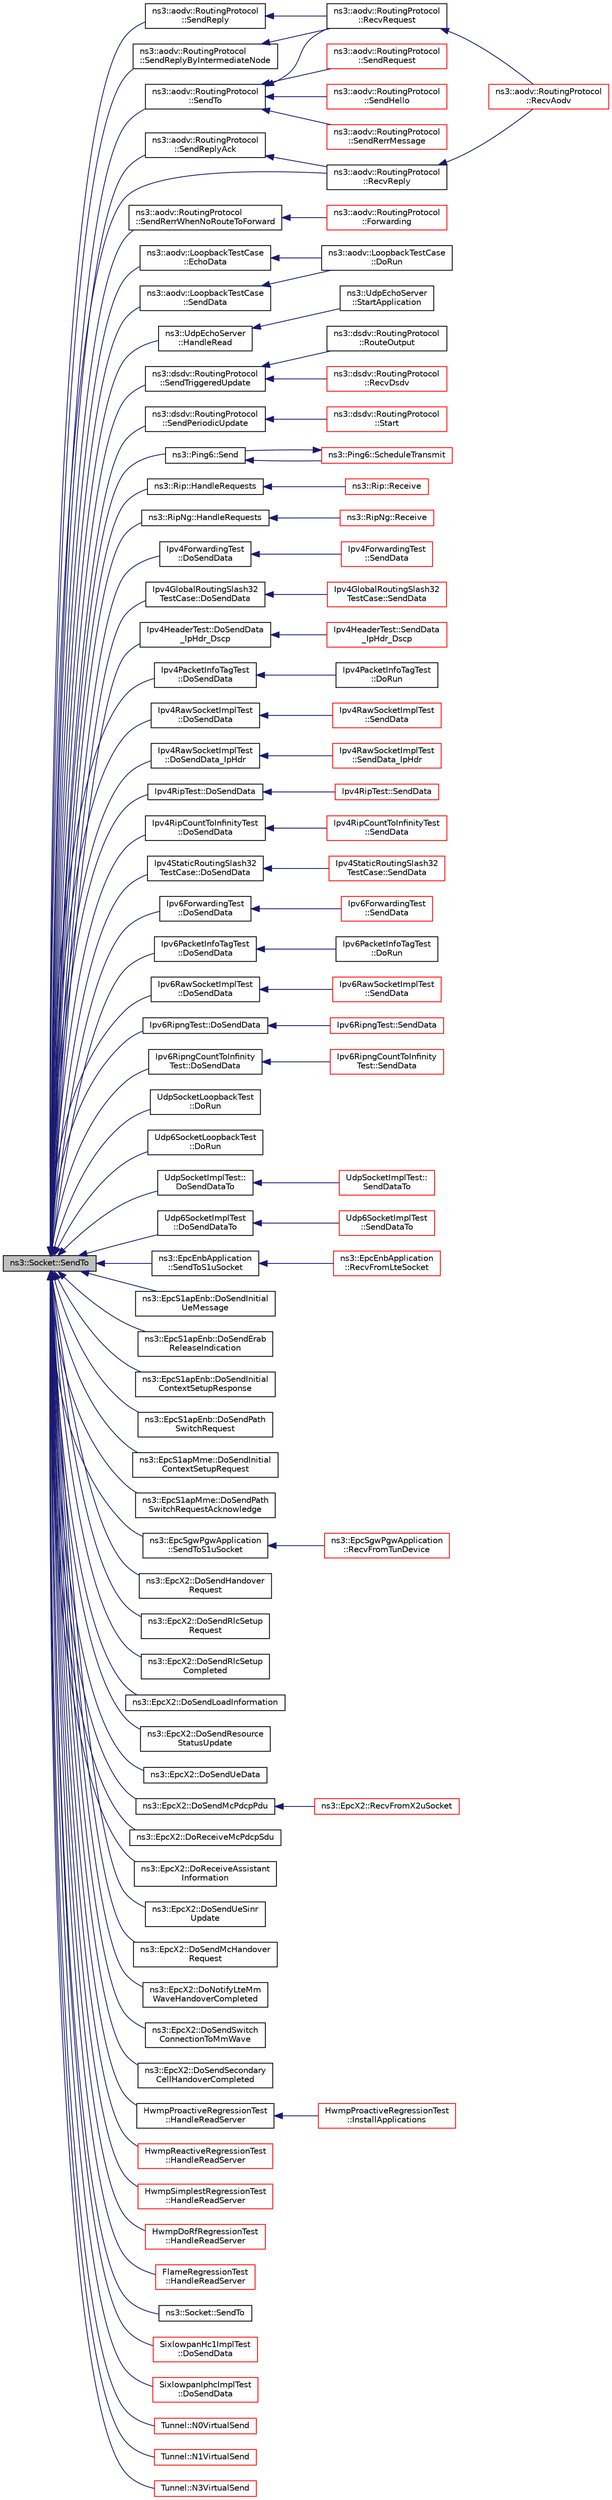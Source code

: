 digraph "ns3::Socket::SendTo"
{
  edge [fontname="Helvetica",fontsize="10",labelfontname="Helvetica",labelfontsize="10"];
  node [fontname="Helvetica",fontsize="10",shape=record];
  rankdir="LR";
  Node1 [label="ns3::Socket::SendTo",height=0.2,width=0.4,color="black", fillcolor="grey75", style="filled", fontcolor="black"];
  Node1 -> Node2 [dir="back",color="midnightblue",fontsize="10",style="solid"];
  Node2 [label="ns3::aodv::RoutingProtocol\l::SendTo",height=0.2,width=0.4,color="black", fillcolor="white", style="filled",URL="$db/dd0/classns3_1_1aodv_1_1RoutingProtocol.html#a41daaba7b2254917daa563575572c1ed"];
  Node2 -> Node3 [dir="back",color="midnightblue",fontsize="10",style="solid"];
  Node3 [label="ns3::aodv::RoutingProtocol\l::SendRequest",height=0.2,width=0.4,color="red", fillcolor="white", style="filled",URL="$db/dd0/classns3_1_1aodv_1_1RoutingProtocol.html#a483f8df4d7855b2a71e506f665ca0828",tooltip="Send RREQ. "];
  Node2 -> Node4 [dir="back",color="midnightblue",fontsize="10",style="solid"];
  Node4 [label="ns3::aodv::RoutingProtocol\l::RecvRequest",height=0.2,width=0.4,color="black", fillcolor="white", style="filled",URL="$db/dd0/classns3_1_1aodv_1_1RoutingProtocol.html#adc8555f0e1e8ba05ea80a412b412d064",tooltip="Receive RREQ. "];
  Node4 -> Node5 [dir="back",color="midnightblue",fontsize="10",style="solid"];
  Node5 [label="ns3::aodv::RoutingProtocol\l::RecvAodv",height=0.2,width=0.4,color="red", fillcolor="white", style="filled",URL="$db/dd0/classns3_1_1aodv_1_1RoutingProtocol.html#a08c44000f66533e69bde85d68d75c354",tooltip="Receive and process control packet. "];
  Node2 -> Node6 [dir="back",color="midnightblue",fontsize="10",style="solid"];
  Node6 [label="ns3::aodv::RoutingProtocol\l::SendHello",height=0.2,width=0.4,color="red", fillcolor="white", style="filled",URL="$db/dd0/classns3_1_1aodv_1_1RoutingProtocol.html#a1b772ee4eda1d3dae376dac6926c0dcf",tooltip="Send hello. "];
  Node2 -> Node7 [dir="back",color="midnightblue",fontsize="10",style="solid"];
  Node7 [label="ns3::aodv::RoutingProtocol\l::SendRerrMessage",height=0.2,width=0.4,color="red", fillcolor="white", style="filled",URL="$db/dd0/classns3_1_1aodv_1_1RoutingProtocol.html#abc216040fe7b7ac100ea7bf2ce9a0bdb",tooltip="Forward RERR. "];
  Node1 -> Node8 [dir="back",color="midnightblue",fontsize="10",style="solid"];
  Node8 [label="ns3::aodv::RoutingProtocol\l::SendReply",height=0.2,width=0.4,color="black", fillcolor="white", style="filled",URL="$db/dd0/classns3_1_1aodv_1_1RoutingProtocol.html#a39c60e597085c4abc690e6215d302a1f",tooltip="Send RREP. "];
  Node8 -> Node4 [dir="back",color="midnightblue",fontsize="10",style="solid"];
  Node1 -> Node9 [dir="back",color="midnightblue",fontsize="10",style="solid"];
  Node9 [label="ns3::aodv::RoutingProtocol\l::SendReplyByIntermediateNode",height=0.2,width=0.4,color="black", fillcolor="white", style="filled",URL="$db/dd0/classns3_1_1aodv_1_1RoutingProtocol.html#a862f551b61c45fb8de62bfbfa4c0a2ab"];
  Node9 -> Node4 [dir="back",color="midnightblue",fontsize="10",style="solid"];
  Node1 -> Node10 [dir="back",color="midnightblue",fontsize="10",style="solid"];
  Node10 [label="ns3::aodv::RoutingProtocol\l::SendReplyAck",height=0.2,width=0.4,color="black", fillcolor="white", style="filled",URL="$db/dd0/classns3_1_1aodv_1_1RoutingProtocol.html#aec193d679517de0a34d2e9d592b7bc77",tooltip="Send RREP_ACK. "];
  Node10 -> Node11 [dir="back",color="midnightblue",fontsize="10",style="solid"];
  Node11 [label="ns3::aodv::RoutingProtocol\l::RecvReply",height=0.2,width=0.4,color="black", fillcolor="white", style="filled",URL="$db/dd0/classns3_1_1aodv_1_1RoutingProtocol.html#a15459eff0cb816e8d03a73c78d9cdc9d",tooltip="Receive RREP. "];
  Node11 -> Node5 [dir="back",color="midnightblue",fontsize="10",style="solid"];
  Node1 -> Node11 [dir="back",color="midnightblue",fontsize="10",style="solid"];
  Node1 -> Node12 [dir="back",color="midnightblue",fontsize="10",style="solid"];
  Node12 [label="ns3::aodv::RoutingProtocol\l::SendRerrWhenNoRouteToForward",height=0.2,width=0.4,color="black", fillcolor="white", style="filled",URL="$db/dd0/classns3_1_1aodv_1_1RoutingProtocol.html#aa8b4c8c3811348aa19e76218523796af"];
  Node12 -> Node13 [dir="back",color="midnightblue",fontsize="10",style="solid"];
  Node13 [label="ns3::aodv::RoutingProtocol\l::Forwarding",height=0.2,width=0.4,color="red", fillcolor="white", style="filled",URL="$db/dd0/classns3_1_1aodv_1_1RoutingProtocol.html#ac2a8a2aa27dacd9fec657bcb3495bed3",tooltip="If route exists and valid, forward packet. "];
  Node1 -> Node14 [dir="back",color="midnightblue",fontsize="10",style="solid"];
  Node14 [label="ns3::aodv::LoopbackTestCase\l::EchoData",height=0.2,width=0.4,color="black", fillcolor="white", style="filled",URL="$d2/d8c/classns3_1_1aodv_1_1LoopbackTestCase.html#a42ff3dfd76f3816cd5682c132fc6bcb1"];
  Node14 -> Node15 [dir="back",color="midnightblue",fontsize="10",style="solid"];
  Node15 [label="ns3::aodv::LoopbackTestCase\l::DoRun",height=0.2,width=0.4,color="black", fillcolor="white", style="filled",URL="$d2/d8c/classns3_1_1aodv_1_1LoopbackTestCase.html#aa4ecd46f743a971813870cff58563eab",tooltip="Implementation to actually run this TestCase. "];
  Node1 -> Node16 [dir="back",color="midnightblue",fontsize="10",style="solid"];
  Node16 [label="ns3::aodv::LoopbackTestCase\l::SendData",height=0.2,width=0.4,color="black", fillcolor="white", style="filled",URL="$d2/d8c/classns3_1_1aodv_1_1LoopbackTestCase.html#a703cd6374b8b35680e0ac5c8bbb8a65c"];
  Node16 -> Node15 [dir="back",color="midnightblue",fontsize="10",style="solid"];
  Node1 -> Node17 [dir="back",color="midnightblue",fontsize="10",style="solid"];
  Node17 [label="ns3::UdpEchoServer\l::HandleRead",height=0.2,width=0.4,color="black", fillcolor="white", style="filled",URL="$df/dc8/classns3_1_1UdpEchoServer.html#adcb6eb00f837652d738d2357ef7c11a3",tooltip="Handle a packet reception. "];
  Node17 -> Node18 [dir="back",color="midnightblue",fontsize="10",style="solid"];
  Node18 [label="ns3::UdpEchoServer\l::StartApplication",height=0.2,width=0.4,color="black", fillcolor="white", style="filled",URL="$df/dc8/classns3_1_1UdpEchoServer.html#a4c90329af8d6524862467808c3023786",tooltip="Application specific startup code. "];
  Node1 -> Node19 [dir="back",color="midnightblue",fontsize="10",style="solid"];
  Node19 [label="ns3::dsdv::RoutingProtocol\l::SendTriggeredUpdate",height=0.2,width=0.4,color="black", fillcolor="white", style="filled",URL="$de/dca/classns3_1_1dsdv_1_1RoutingProtocol.html#adc414310ddaa5e69520a176c0dac59cc",tooltip="Sends trigger update from a node. "];
  Node19 -> Node20 [dir="back",color="midnightblue",fontsize="10",style="solid"];
  Node20 [label="ns3::dsdv::RoutingProtocol\l::RouteOutput",height=0.2,width=0.4,color="black", fillcolor="white", style="filled",URL="$de/dca/classns3_1_1dsdv_1_1RoutingProtocol.html#af025a37dfb12829be3a1f484c5c926c0",tooltip="Query routing cache for an existing route, for an outbound packet. "];
  Node19 -> Node21 [dir="back",color="midnightblue",fontsize="10",style="solid"];
  Node21 [label="ns3::dsdv::RoutingProtocol\l::RecvDsdv",height=0.2,width=0.4,color="red", fillcolor="white", style="filled",URL="$de/dca/classns3_1_1dsdv_1_1RoutingProtocol.html#ad27475d64bfd478b57d73f3cc08d4c99",tooltip="Receive and process dsdv control packet. "];
  Node1 -> Node22 [dir="back",color="midnightblue",fontsize="10",style="solid"];
  Node22 [label="ns3::dsdv::RoutingProtocol\l::SendPeriodicUpdate",height=0.2,width=0.4,color="black", fillcolor="white", style="filled",URL="$de/dca/classns3_1_1dsdv_1_1RoutingProtocol.html#a370e3ca262a505ec0fd30456f82b2aed",tooltip="Broadcasts the entire routing table for every PeriodicUpdateInterval. "];
  Node22 -> Node23 [dir="back",color="midnightblue",fontsize="10",style="solid"];
  Node23 [label="ns3::dsdv::RoutingProtocol\l::Start",height=0.2,width=0.4,color="red", fillcolor="white", style="filled",URL="$de/dca/classns3_1_1dsdv_1_1RoutingProtocol.html#a1e6145b4ecb927243c4758012036c45a",tooltip="Start protocol operation. "];
  Node1 -> Node24 [dir="back",color="midnightblue",fontsize="10",style="solid"];
  Node24 [label="ns3::Ping6::Send",height=0.2,width=0.4,color="black", fillcolor="white", style="filled",URL="$d7/dc8/classns3_1_1Ping6.html#a90c69934f60e7260d72f6c9fa1e6b341",tooltip="Send a packet. "];
  Node24 -> Node25 [dir="back",color="midnightblue",fontsize="10",style="solid"];
  Node25 [label="ns3::Ping6::ScheduleTransmit",height=0.2,width=0.4,color="red", fillcolor="white", style="filled",URL="$d7/dc8/classns3_1_1Ping6.html#af89c8bf41945f6182411ee068708bc3d",tooltip="Schedule sending a packet. "];
  Node25 -> Node24 [dir="back",color="midnightblue",fontsize="10",style="solid"];
  Node1 -> Node26 [dir="back",color="midnightblue",fontsize="10",style="solid"];
  Node26 [label="ns3::Rip::HandleRequests",height=0.2,width=0.4,color="black", fillcolor="white", style="filled",URL="$d7/d2b/classns3_1_1Rip.html#a4094ed6c40c666f7567245eef2376fe9",tooltip="Handle RIP requests. "];
  Node26 -> Node27 [dir="back",color="midnightblue",fontsize="10",style="solid"];
  Node27 [label="ns3::Rip::Receive",height=0.2,width=0.4,color="red", fillcolor="white", style="filled",URL="$d7/d2b/classns3_1_1Rip.html#a49acadfb3b533118276481a0d231406e",tooltip="Receive RIP packets. "];
  Node1 -> Node28 [dir="back",color="midnightblue",fontsize="10",style="solid"];
  Node28 [label="ns3::RipNg::HandleRequests",height=0.2,width=0.4,color="black", fillcolor="white", style="filled",URL="$da/d75/classns3_1_1RipNg.html#adb06ee7b823c0d7ae5b45b637c1ffd19",tooltip="Handle RIPng requests. "];
  Node28 -> Node29 [dir="back",color="midnightblue",fontsize="10",style="solid"];
  Node29 [label="ns3::RipNg::Receive",height=0.2,width=0.4,color="red", fillcolor="white", style="filled",URL="$da/d75/classns3_1_1RipNg.html#ae8891520b5ae87abed2e2a15d50ba4d8",tooltip="Receive RIPng packets. "];
  Node1 -> Node30 [dir="back",color="midnightblue",fontsize="10",style="solid"];
  Node30 [label="Ipv4ForwardingTest\l::DoSendData",height=0.2,width=0.4,color="black", fillcolor="white", style="filled",URL="$db/d18/classIpv4ForwardingTest.html#a5e8130dfa935063f0a76b6b016ed5afd",tooltip="Send data. "];
  Node30 -> Node31 [dir="back",color="midnightblue",fontsize="10",style="solid"];
  Node31 [label="Ipv4ForwardingTest\l::SendData",height=0.2,width=0.4,color="red", fillcolor="white", style="filled",URL="$db/d18/classIpv4ForwardingTest.html#acd13baacd68bf31bb1ecae14cc1fa42d",tooltip="Send data. "];
  Node1 -> Node32 [dir="back",color="midnightblue",fontsize="10",style="solid"];
  Node32 [label="Ipv4GlobalRoutingSlash32\lTestCase::DoSendData",height=0.2,width=0.4,color="black", fillcolor="white", style="filled",URL="$d0/dd2/classIpv4GlobalRoutingSlash32TestCase.html#ae2fe792c3efae6607084555c2b55fdb3",tooltip="Send a packet. "];
  Node32 -> Node33 [dir="back",color="midnightblue",fontsize="10",style="solid"];
  Node33 [label="Ipv4GlobalRoutingSlash32\lTestCase::SendData",height=0.2,width=0.4,color="red", fillcolor="white", style="filled",URL="$d0/dd2/classIpv4GlobalRoutingSlash32TestCase.html#a4d39b47fdcbf5ec410a8e2810fdea618",tooltip="Send a packet. "];
  Node1 -> Node34 [dir="back",color="midnightblue",fontsize="10",style="solid"];
  Node34 [label="Ipv4HeaderTest::DoSendData\l_IpHdr_Dscp",height=0.2,width=0.4,color="black", fillcolor="white", style="filled",URL="$d7/dba/classIpv4HeaderTest.html#add7c6ef7aa63f94ed04b22090ccc551e",tooltip="Send a packet with speciic DSCP and ECN fields. "];
  Node34 -> Node35 [dir="back",color="midnightblue",fontsize="10",style="solid"];
  Node35 [label="Ipv4HeaderTest::SendData\l_IpHdr_Dscp",height=0.2,width=0.4,color="red", fillcolor="white", style="filled",URL="$d7/dba/classIpv4HeaderTest.html#afbd0cfc4212b3a0d8846faa662cbc7bc",tooltip="Send a packet with speciic DSCP and ECN fields. "];
  Node1 -> Node36 [dir="back",color="midnightblue",fontsize="10",style="solid"];
  Node36 [label="Ipv4PacketInfoTagTest\l::DoSendData",height=0.2,width=0.4,color="black", fillcolor="white", style="filled",URL="$d9/d5b/classIpv4PacketInfoTagTest.html#a5cba94d15d8c0921a95a3769c06221b7",tooltip="Send data. "];
  Node36 -> Node37 [dir="back",color="midnightblue",fontsize="10",style="solid"];
  Node37 [label="Ipv4PacketInfoTagTest\l::DoRun",height=0.2,width=0.4,color="black", fillcolor="white", style="filled",URL="$d9/d5b/classIpv4PacketInfoTagTest.html#a76ce4d3cfa6dc21bd2a982ba2e5d4386",tooltip="Implementation to actually run this TestCase. "];
  Node1 -> Node38 [dir="back",color="midnightblue",fontsize="10",style="solid"];
  Node38 [label="Ipv4RawSocketImplTest\l::DoSendData",height=0.2,width=0.4,color="black", fillcolor="white", style="filled",URL="$d9/da3/classIpv4RawSocketImplTest.html#a664d6144d25d6c91322d0ef354d9609e",tooltip="Send data. "];
  Node38 -> Node39 [dir="back",color="midnightblue",fontsize="10",style="solid"];
  Node39 [label="Ipv4RawSocketImplTest\l::SendData",height=0.2,width=0.4,color="red", fillcolor="white", style="filled",URL="$d9/da3/classIpv4RawSocketImplTest.html#a62c6104203d0fb2f7688ac216f0d5218",tooltip="Send data. "];
  Node1 -> Node40 [dir="back",color="midnightblue",fontsize="10",style="solid"];
  Node40 [label="Ipv4RawSocketImplTest\l::DoSendData_IpHdr",height=0.2,width=0.4,color="black", fillcolor="white", style="filled",URL="$d9/da3/classIpv4RawSocketImplTest.html#a94bfd4cdde1004ff32b3ac02c31703ef",tooltip="Send data. "];
  Node40 -> Node41 [dir="back",color="midnightblue",fontsize="10",style="solid"];
  Node41 [label="Ipv4RawSocketImplTest\l::SendData_IpHdr",height=0.2,width=0.4,color="red", fillcolor="white", style="filled",URL="$d9/da3/classIpv4RawSocketImplTest.html#a251c3a3b11ab7cb4428030696cbbfc20",tooltip="Send data. "];
  Node1 -> Node42 [dir="back",color="midnightblue",fontsize="10",style="solid"];
  Node42 [label="Ipv4RipTest::DoSendData",height=0.2,width=0.4,color="black", fillcolor="white", style="filled",URL="$df/d3d/classIpv4RipTest.html#af38195cc9083fa17f5c25382bb42ce98",tooltip="Send data. "];
  Node42 -> Node43 [dir="back",color="midnightblue",fontsize="10",style="solid"];
  Node43 [label="Ipv4RipTest::SendData",height=0.2,width=0.4,color="red", fillcolor="white", style="filled",URL="$df/d3d/classIpv4RipTest.html#a1542779d9b423f90f5d5adc7c91e28ba",tooltip="Send data. "];
  Node1 -> Node44 [dir="back",color="midnightblue",fontsize="10",style="solid"];
  Node44 [label="Ipv4RipCountToInfinityTest\l::DoSendData",height=0.2,width=0.4,color="black", fillcolor="white", style="filled",URL="$db/dd9/classIpv4RipCountToInfinityTest.html#aa594fc638f29413047bcf1e9468b77a1",tooltip="Send data. "];
  Node44 -> Node45 [dir="back",color="midnightblue",fontsize="10",style="solid"];
  Node45 [label="Ipv4RipCountToInfinityTest\l::SendData",height=0.2,width=0.4,color="red", fillcolor="white", style="filled",URL="$db/dd9/classIpv4RipCountToInfinityTest.html#ab4507d1a122b2329377d410c5678ffa6",tooltip="Send data. "];
  Node1 -> Node46 [dir="back",color="midnightblue",fontsize="10",style="solid"];
  Node46 [label="Ipv4StaticRoutingSlash32\lTestCase::DoSendData",height=0.2,width=0.4,color="black", fillcolor="white", style="filled",URL="$dd/d70/classIpv4StaticRoutingSlash32TestCase.html#ab4b414634c2b2f84f81faef3f03cfcf4",tooltip="Send data. "];
  Node46 -> Node47 [dir="back",color="midnightblue",fontsize="10",style="solid"];
  Node47 [label="Ipv4StaticRoutingSlash32\lTestCase::SendData",height=0.2,width=0.4,color="red", fillcolor="white", style="filled",URL="$dd/d70/classIpv4StaticRoutingSlash32TestCase.html#a172a790340fdce3fef1e07e5e35b2e8a",tooltip="Send data. "];
  Node1 -> Node48 [dir="back",color="midnightblue",fontsize="10",style="solid"];
  Node48 [label="Ipv6ForwardingTest\l::DoSendData",height=0.2,width=0.4,color="black", fillcolor="white", style="filled",URL="$db/de3/classIpv6ForwardingTest.html#a0e6518c7e2b24ecd83cb5857b94588ce",tooltip="Send data. "];
  Node48 -> Node49 [dir="back",color="midnightblue",fontsize="10",style="solid"];
  Node49 [label="Ipv6ForwardingTest\l::SendData",height=0.2,width=0.4,color="red", fillcolor="white", style="filled",URL="$db/de3/classIpv6ForwardingTest.html#a7ebb9024c7b646fc79cb2865cce8c3f2",tooltip="Send data. "];
  Node1 -> Node50 [dir="back",color="midnightblue",fontsize="10",style="solid"];
  Node50 [label="Ipv6PacketInfoTagTest\l::DoSendData",height=0.2,width=0.4,color="black", fillcolor="white", style="filled",URL="$dd/d77/classIpv6PacketInfoTagTest.html#ab880bf3bb45b329560c08666ed9aa16d",tooltip="Send data. "];
  Node50 -> Node51 [dir="back",color="midnightblue",fontsize="10",style="solid"];
  Node51 [label="Ipv6PacketInfoTagTest\l::DoRun",height=0.2,width=0.4,color="black", fillcolor="white", style="filled",URL="$dd/d77/classIpv6PacketInfoTagTest.html#a6b51aaddc63d2aaef95b72056cb5b36d",tooltip="Implementation to actually run this TestCase. "];
  Node1 -> Node52 [dir="back",color="midnightblue",fontsize="10",style="solid"];
  Node52 [label="Ipv6RawSocketImplTest\l::DoSendData",height=0.2,width=0.4,color="black", fillcolor="white", style="filled",URL="$d4/d86/classIpv6RawSocketImplTest.html#a8740040a2cbd85d22d3bcfd2f68f9215",tooltip="Send data. "];
  Node52 -> Node53 [dir="back",color="midnightblue",fontsize="10",style="solid"];
  Node53 [label="Ipv6RawSocketImplTest\l::SendData",height=0.2,width=0.4,color="red", fillcolor="white", style="filled",URL="$d4/d86/classIpv6RawSocketImplTest.html#adc52ab615ef78fee05ac8783d94ce799",tooltip="Send data. "];
  Node1 -> Node54 [dir="back",color="midnightblue",fontsize="10",style="solid"];
  Node54 [label="Ipv6RipngTest::DoSendData",height=0.2,width=0.4,color="black", fillcolor="white", style="filled",URL="$d5/d9f/classIpv6RipngTest.html#aa42141ba9074832b8952c66a751392c4",tooltip="Send data. "];
  Node54 -> Node55 [dir="back",color="midnightblue",fontsize="10",style="solid"];
  Node55 [label="Ipv6RipngTest::SendData",height=0.2,width=0.4,color="red", fillcolor="white", style="filled",URL="$d5/d9f/classIpv6RipngTest.html#a93e154807a5f1b10e4d6fbc1dded827b",tooltip="Send data. "];
  Node1 -> Node56 [dir="back",color="midnightblue",fontsize="10",style="solid"];
  Node56 [label="Ipv6RipngCountToInfinity\lTest::DoSendData",height=0.2,width=0.4,color="black", fillcolor="white", style="filled",URL="$d9/d6e/classIpv6RipngCountToInfinityTest.html#a899ab86583435db2105b53905f8ef6bf",tooltip="Send data. "];
  Node56 -> Node57 [dir="back",color="midnightblue",fontsize="10",style="solid"];
  Node57 [label="Ipv6RipngCountToInfinity\lTest::SendData",height=0.2,width=0.4,color="red", fillcolor="white", style="filled",URL="$d9/d6e/classIpv6RipngCountToInfinityTest.html#a6669f1fe087ad5e126a0929da2e72320",tooltip="Send data. "];
  Node1 -> Node58 [dir="back",color="midnightblue",fontsize="10",style="solid"];
  Node58 [label="UdpSocketLoopbackTest\l::DoRun",height=0.2,width=0.4,color="black", fillcolor="white", style="filled",URL="$dd/dae/classUdpSocketLoopbackTest.html#ad67d24a84aa78cff5f3bac8acbab79d4",tooltip="Implementation to actually run this TestCase. "];
  Node1 -> Node59 [dir="back",color="midnightblue",fontsize="10",style="solid"];
  Node59 [label="Udp6SocketLoopbackTest\l::DoRun",height=0.2,width=0.4,color="black", fillcolor="white", style="filled",URL="$da/d72/classUdp6SocketLoopbackTest.html#a2f3bfecef9b06651dcba30458f1853c1",tooltip="Implementation to actually run this TestCase. "];
  Node1 -> Node60 [dir="back",color="midnightblue",fontsize="10",style="solid"];
  Node60 [label="UdpSocketImplTest::\lDoSendDataTo",height=0.2,width=0.4,color="black", fillcolor="white", style="filled",URL="$da/d08/classUdpSocketImplTest.html#adc612255d5ec479a76941f697bde796a",tooltip="Send data. "];
  Node60 -> Node61 [dir="back",color="midnightblue",fontsize="10",style="solid"];
  Node61 [label="UdpSocketImplTest::\lSendDataTo",height=0.2,width=0.4,color="red", fillcolor="white", style="filled",URL="$da/d08/classUdpSocketImplTest.html#a6d164a214837efedad2b6aa32a9fad0e",tooltip="Send data. "];
  Node1 -> Node62 [dir="back",color="midnightblue",fontsize="10",style="solid"];
  Node62 [label="Udp6SocketImplTest\l::DoSendDataTo",height=0.2,width=0.4,color="black", fillcolor="white", style="filled",URL="$d4/dd1/classUdp6SocketImplTest.html#aea2e3e7a4f51cdee3bd8c69b43ae169a",tooltip="Send data. "];
  Node62 -> Node63 [dir="back",color="midnightblue",fontsize="10",style="solid"];
  Node63 [label="Udp6SocketImplTest\l::SendDataTo",height=0.2,width=0.4,color="red", fillcolor="white", style="filled",URL="$d4/dd1/classUdp6SocketImplTest.html#a427d2e3289403cb472bd8414114d2894",tooltip="Send data. "];
  Node1 -> Node64 [dir="back",color="midnightblue",fontsize="10",style="solid"];
  Node64 [label="ns3::EpcEnbApplication\l::SendToS1uSocket",height=0.2,width=0.4,color="black", fillcolor="white", style="filled",URL="$d9/d42/classns3_1_1EpcEnbApplication.html#a550ef90073047a928a2e31a39f91f26b"];
  Node64 -> Node65 [dir="back",color="midnightblue",fontsize="10",style="solid"];
  Node65 [label="ns3::EpcEnbApplication\l::RecvFromLteSocket",height=0.2,width=0.4,color="red", fillcolor="white", style="filled",URL="$d9/d42/classns3_1_1EpcEnbApplication.html#a1fea9a1b3a11d78ef1f5376ef4fcd48a"];
  Node1 -> Node66 [dir="back",color="midnightblue",fontsize="10",style="solid"];
  Node66 [label="ns3::EpcS1apEnb::DoSendInitial\lUeMessage",height=0.2,width=0.4,color="black", fillcolor="white", style="filled",URL="$db/d92/classns3_1_1EpcS1apEnb.html#ae16bde90b51366725675d0bca74e6a57"];
  Node1 -> Node67 [dir="back",color="midnightblue",fontsize="10",style="solid"];
  Node67 [label="ns3::EpcS1apEnb::DoSendErab\lReleaseIndication",height=0.2,width=0.4,color="black", fillcolor="white", style="filled",URL="$db/d92/classns3_1_1EpcS1apEnb.html#afdba4b4f124cc6d046bbb22128b2e050"];
  Node1 -> Node68 [dir="back",color="midnightblue",fontsize="10",style="solid"];
  Node68 [label="ns3::EpcS1apEnb::DoSendInitial\lContextSetupResponse",height=0.2,width=0.4,color="black", fillcolor="white", style="filled",URL="$db/d92/classns3_1_1EpcS1apEnb.html#a2c59c53e638bd97f1519eef27aadee50"];
  Node1 -> Node69 [dir="back",color="midnightblue",fontsize="10",style="solid"];
  Node69 [label="ns3::EpcS1apEnb::DoSendPath\lSwitchRequest",height=0.2,width=0.4,color="black", fillcolor="white", style="filled",URL="$db/d92/classns3_1_1EpcS1apEnb.html#aa3aef472fe65763feed2e40cc5574438"];
  Node1 -> Node70 [dir="back",color="midnightblue",fontsize="10",style="solid"];
  Node70 [label="ns3::EpcS1apMme::DoSendInitial\lContextSetupRequest",height=0.2,width=0.4,color="black", fillcolor="white", style="filled",URL="$d3/d9d/classns3_1_1EpcS1apMme.html#a75b3fb7d623ed4825f0ffd93541fbdf5"];
  Node1 -> Node71 [dir="back",color="midnightblue",fontsize="10",style="solid"];
  Node71 [label="ns3::EpcS1apMme::DoSendPath\lSwitchRequestAcknowledge",height=0.2,width=0.4,color="black", fillcolor="white", style="filled",URL="$d3/d9d/classns3_1_1EpcS1apMme.html#ad4d0fb63ec209aa8cdf3b20700ae6a53"];
  Node1 -> Node72 [dir="back",color="midnightblue",fontsize="10",style="solid"];
  Node72 [label="ns3::EpcSgwPgwApplication\l::SendToS1uSocket",height=0.2,width=0.4,color="black", fillcolor="white", style="filled",URL="$df/d25/classns3_1_1EpcSgwPgwApplication.html#a32232c4e589789e118db44c4883cebb1"];
  Node72 -> Node73 [dir="back",color="midnightblue",fontsize="10",style="solid"];
  Node73 [label="ns3::EpcSgwPgwApplication\l::RecvFromTunDevice",height=0.2,width=0.4,color="red", fillcolor="white", style="filled",URL="$df/d25/classns3_1_1EpcSgwPgwApplication.html#aeea285ccd04a4350e4ddb77a359e97ca"];
  Node1 -> Node74 [dir="back",color="midnightblue",fontsize="10",style="solid"];
  Node74 [label="ns3::EpcX2::DoSendHandover\lRequest",height=0.2,width=0.4,color="black", fillcolor="white", style="filled",URL="$df/d1e/classns3_1_1EpcX2.html#a8008ce25fcdf78a02d7945768ae3084b"];
  Node1 -> Node75 [dir="back",color="midnightblue",fontsize="10",style="solid"];
  Node75 [label="ns3::EpcX2::DoSendRlcSetup\lRequest",height=0.2,width=0.4,color="black", fillcolor="white", style="filled",URL="$df/d1e/classns3_1_1EpcX2.html#a856195e67f43bc851705e045eb876639"];
  Node1 -> Node76 [dir="back",color="midnightblue",fontsize="10",style="solid"];
  Node76 [label="ns3::EpcX2::DoSendRlcSetup\lCompleted",height=0.2,width=0.4,color="black", fillcolor="white", style="filled",URL="$df/d1e/classns3_1_1EpcX2.html#a46a90945c5f509e7098cb4668294b835"];
  Node1 -> Node77 [dir="back",color="midnightblue",fontsize="10",style="solid"];
  Node77 [label="ns3::EpcX2::DoSendLoadInformation",height=0.2,width=0.4,color="black", fillcolor="white", style="filled",URL="$df/d1e/classns3_1_1EpcX2.html#aa6e72c1fe568b09e0527de001ac33d8e"];
  Node1 -> Node78 [dir="back",color="midnightblue",fontsize="10",style="solid"];
  Node78 [label="ns3::EpcX2::DoSendResource\lStatusUpdate",height=0.2,width=0.4,color="black", fillcolor="white", style="filled",URL="$df/d1e/classns3_1_1EpcX2.html#a556c1c456108f8e1dff65289073d9b55"];
  Node1 -> Node79 [dir="back",color="midnightblue",fontsize="10",style="solid"];
  Node79 [label="ns3::EpcX2::DoSendUeData",height=0.2,width=0.4,color="black", fillcolor="white", style="filled",URL="$df/d1e/classns3_1_1EpcX2.html#a8a20256ed59b6f7f03095c3386ecc6d1"];
  Node1 -> Node80 [dir="back",color="midnightblue",fontsize="10",style="solid"];
  Node80 [label="ns3::EpcX2::DoSendMcPdcpPdu",height=0.2,width=0.4,color="black", fillcolor="white", style="filled",URL="$df/d1e/classns3_1_1EpcX2.html#a641588d125f600122d56e34fa1fddd5c"];
  Node80 -> Node81 [dir="back",color="midnightblue",fontsize="10",style="solid"];
  Node81 [label="ns3::EpcX2::RecvFromX2uSocket",height=0.2,width=0.4,color="red", fillcolor="white", style="filled",URL="$df/d1e/classns3_1_1EpcX2.html#af7142276a4a54af090466d51a31c796f"];
  Node1 -> Node82 [dir="back",color="midnightblue",fontsize="10",style="solid"];
  Node82 [label="ns3::EpcX2::DoReceiveMcPdcpSdu",height=0.2,width=0.4,color="black", fillcolor="white", style="filled",URL="$df/d1e/classns3_1_1EpcX2.html#a48c9322fd4cfc56fbcfb78c98ee1b7f6"];
  Node1 -> Node83 [dir="back",color="midnightblue",fontsize="10",style="solid"];
  Node83 [label="ns3::EpcX2::DoReceiveAssistant\lInformation",height=0.2,width=0.4,color="black", fillcolor="white", style="filled",URL="$df/d1e/classns3_1_1EpcX2.html#a11444fc4651106c67e0d0566c8b61e1b"];
  Node1 -> Node84 [dir="back",color="midnightblue",fontsize="10",style="solid"];
  Node84 [label="ns3::EpcX2::DoSendUeSinr\lUpdate",height=0.2,width=0.4,color="black", fillcolor="white", style="filled",URL="$df/d1e/classns3_1_1EpcX2.html#a54d091a779cfe55461d28fa9e81fd6ca"];
  Node1 -> Node85 [dir="back",color="midnightblue",fontsize="10",style="solid"];
  Node85 [label="ns3::EpcX2::DoSendMcHandover\lRequest",height=0.2,width=0.4,color="black", fillcolor="white", style="filled",URL="$df/d1e/classns3_1_1EpcX2.html#a7f811829874466c79c17a804dead4e90"];
  Node1 -> Node86 [dir="back",color="midnightblue",fontsize="10",style="solid"];
  Node86 [label="ns3::EpcX2::DoNotifyLteMm\lWaveHandoverCompleted",height=0.2,width=0.4,color="black", fillcolor="white", style="filled",URL="$df/d1e/classns3_1_1EpcX2.html#aa2ab1580f97cbebf950702b289032f9f"];
  Node1 -> Node87 [dir="back",color="midnightblue",fontsize="10",style="solid"];
  Node87 [label="ns3::EpcX2::DoSendSwitch\lConnectionToMmWave",height=0.2,width=0.4,color="black", fillcolor="white", style="filled",URL="$df/d1e/classns3_1_1EpcX2.html#abf288cbe6a364c4e9da3329f96dacfc5"];
  Node1 -> Node88 [dir="back",color="midnightblue",fontsize="10",style="solid"];
  Node88 [label="ns3::EpcX2::DoSendSecondary\lCellHandoverCompleted",height=0.2,width=0.4,color="black", fillcolor="white", style="filled",URL="$df/d1e/classns3_1_1EpcX2.html#a2ab46d3ece4e6af595249144a843ffbf"];
  Node1 -> Node89 [dir="back",color="midnightblue",fontsize="10",style="solid"];
  Node89 [label="HwmpProactiveRegressionTest\l::HandleReadServer",height=0.2,width=0.4,color="black", fillcolor="white", style="filled",URL="$d2/d20/classHwmpProactiveRegressionTest.html#a51b9d4105c5247ee61b04ecd8e398e62",tooltip="Handle a packet reception. "];
  Node89 -> Node90 [dir="back",color="midnightblue",fontsize="10",style="solid"];
  Node90 [label="HwmpProactiveRegressionTest\l::InstallApplications",height=0.2,width=0.4,color="red", fillcolor="white", style="filled",URL="$d2/d20/classHwmpProactiveRegressionTest.html#a5ac65c255244e762db83fbf0643bb30a",tooltip="Install application function. "];
  Node1 -> Node91 [dir="back",color="midnightblue",fontsize="10",style="solid"];
  Node91 [label="HwmpReactiveRegressionTest\l::HandleReadServer",height=0.2,width=0.4,color="red", fillcolor="white", style="filled",URL="$d2/dcc/classHwmpReactiveRegressionTest.html#acc897ea0f9f7e19e7036f74b3c2b808b",tooltip="Handle a packet reception. "];
  Node1 -> Node92 [dir="back",color="midnightblue",fontsize="10",style="solid"];
  Node92 [label="HwmpSimplestRegressionTest\l::HandleReadServer",height=0.2,width=0.4,color="red", fillcolor="white", style="filled",URL="$de/daa/classHwmpSimplestRegressionTest.html#a5e44f58f91f75ccc9ce42480febc9f5a",tooltip="Handle a packet reception. "];
  Node1 -> Node93 [dir="back",color="midnightblue",fontsize="10",style="solid"];
  Node93 [label="HwmpDoRfRegressionTest\l::HandleReadServer",height=0.2,width=0.4,color="red", fillcolor="white", style="filled",URL="$d2/dbe/classHwmpDoRfRegressionTest.html#a93ecf5fdb923124fa8d7fe67b59f8673",tooltip="Handle a packet reception. "];
  Node1 -> Node94 [dir="back",color="midnightblue",fontsize="10",style="solid"];
  Node94 [label="FlameRegressionTest\l::HandleReadServer",height=0.2,width=0.4,color="red", fillcolor="white", style="filled",URL="$d7/dd4/classFlameRegressionTest.html#ab0ea347ba0dff709c8b80ccc4a311390",tooltip="Handle a packet reception. "];
  Node1 -> Node95 [dir="back",color="midnightblue",fontsize="10",style="solid"];
  Node95 [label="ns3::Socket::SendTo",height=0.2,width=0.4,color="black", fillcolor="white", style="filled",URL="$d9/df2/classns3_1_1Socket.html#a9bda45c361e220b813a1d96a9862a086",tooltip="Send data to a specified peer. "];
  Node1 -> Node96 [dir="back",color="midnightblue",fontsize="10",style="solid"];
  Node96 [label="SixlowpanHc1ImplTest\l::DoSendData",height=0.2,width=0.4,color="red", fillcolor="white", style="filled",URL="$dc/d9d/classSixlowpanHc1ImplTest.html#adf652da71799c3e4c09e9d084c7317db"];
  Node1 -> Node97 [dir="back",color="midnightblue",fontsize="10",style="solid"];
  Node97 [label="SixlowpanIphcImplTest\l::DoSendData",height=0.2,width=0.4,color="red", fillcolor="white", style="filled",URL="$d7/dd2/classSixlowpanIphcImplTest.html#a73e2c04553c003fc96856d181bee897c"];
  Node1 -> Node98 [dir="back",color="midnightblue",fontsize="10",style="solid"];
  Node98 [label="Tunnel::N0VirtualSend",height=0.2,width=0.4,color="red", fillcolor="white", style="filled",URL="$da/da2/classTunnel.html#a1ad70a1533c49e4db523ca7a283c2d6c"];
  Node1 -> Node99 [dir="back",color="midnightblue",fontsize="10",style="solid"];
  Node99 [label="Tunnel::N1VirtualSend",height=0.2,width=0.4,color="red", fillcolor="white", style="filled",URL="$da/da2/classTunnel.html#abfa89bddba388fcea92e9d981123b3d8"];
  Node1 -> Node100 [dir="back",color="midnightblue",fontsize="10",style="solid"];
  Node100 [label="Tunnel::N3VirtualSend",height=0.2,width=0.4,color="red", fillcolor="white", style="filled",URL="$da/da2/classTunnel.html#a9114f45eb031e50c550427103162ec8a"];
}
